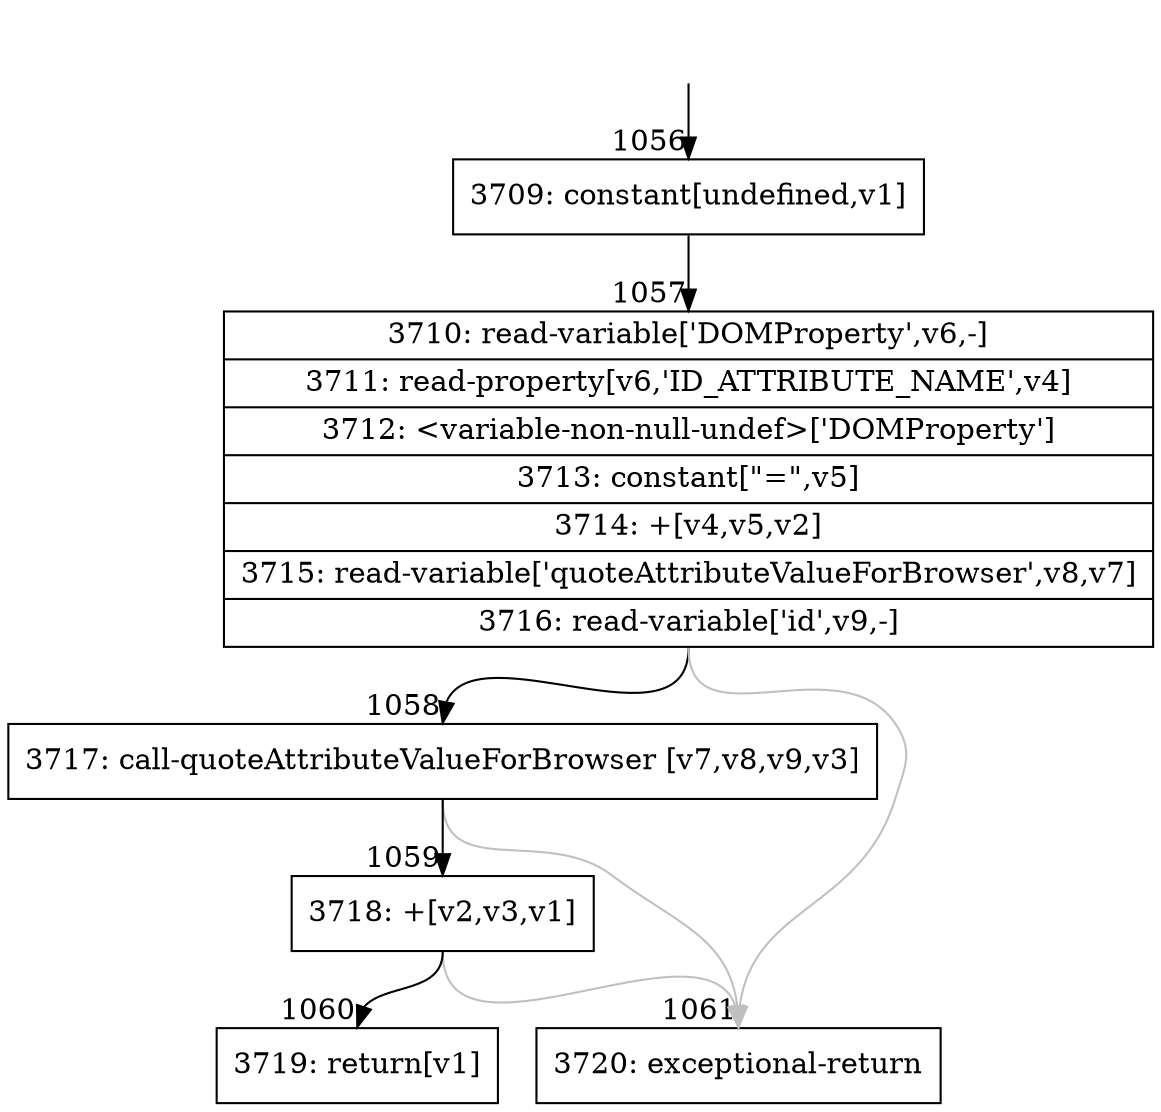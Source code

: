 digraph {
rankdir="TD"
BB_entry73[shape=none,label=""];
BB_entry73 -> BB1056 [tailport=s, headport=n, headlabel="    1056"]
BB1056 [shape=record label="{3709: constant[undefined,v1]}" ] 
BB1056 -> BB1057 [tailport=s, headport=n, headlabel="      1057"]
BB1057 [shape=record label="{3710: read-variable['DOMProperty',v6,-]|3711: read-property[v6,'ID_ATTRIBUTE_NAME',v4]|3712: \<variable-non-null-undef\>['DOMProperty']|3713: constant[\"=\",v5]|3714: +[v4,v5,v2]|3715: read-variable['quoteAttributeValueForBrowser',v8,v7]|3716: read-variable['id',v9,-]}" ] 
BB1057 -> BB1058 [tailport=s, headport=n, headlabel="      1058"]
BB1057 -> BB1061 [tailport=s, headport=n, color=gray, headlabel="      1061"]
BB1058 [shape=record label="{3717: call-quoteAttributeValueForBrowser [v7,v8,v9,v3]}" ] 
BB1058 -> BB1059 [tailport=s, headport=n, headlabel="      1059"]
BB1058 -> BB1061 [tailport=s, headport=n, color=gray]
BB1059 [shape=record label="{3718: +[v2,v3,v1]}" ] 
BB1059 -> BB1060 [tailport=s, headport=n, headlabel="      1060"]
BB1059 -> BB1061 [tailport=s, headport=n, color=gray]
BB1060 [shape=record label="{3719: return[v1]}" ] 
BB1061 [shape=record label="{3720: exceptional-return}" ] 
//#$~ 1999
}
